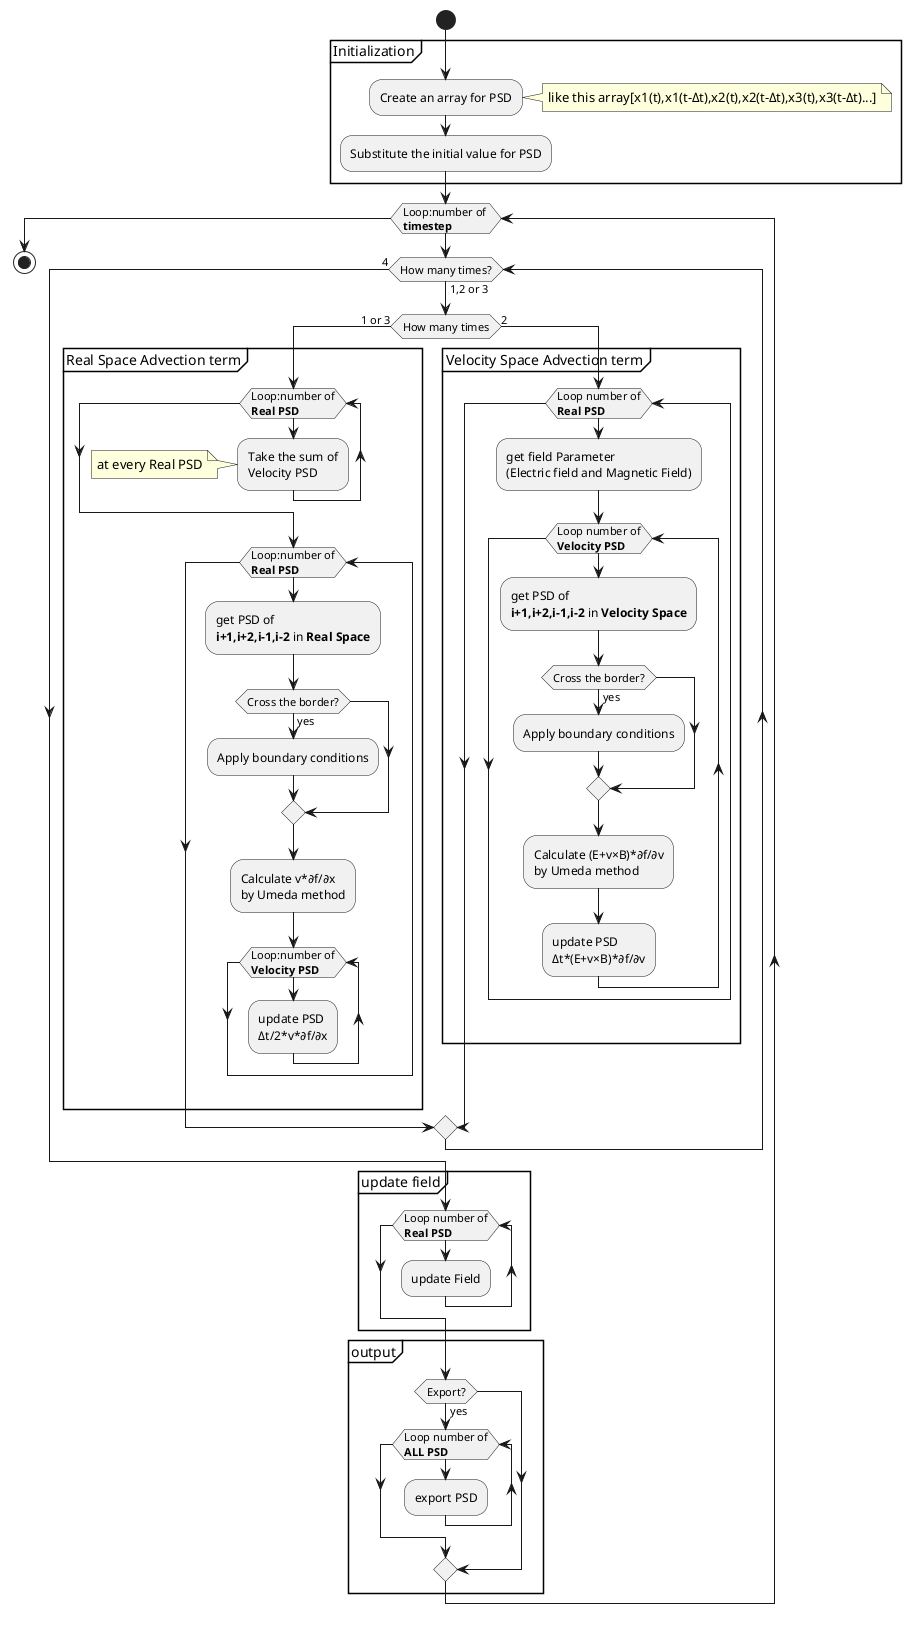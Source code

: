 @startuml activity_diagram_outline
start 
partition Initialization {
    :Create an array for PSD;
    note right:like this array[x1(t),x1(t-Δt),x2(t),x2(t-Δt),x3(t),x3(t-Δt)...]

    :Substitute the initial value for PSD;
}

while(Loop:number of \n**timestep**)
    while(How many times?) is (1,2 or 3)
        if(How many times) then(1 or 3)
     
            partition "Real Space Advection term" {
                while (Loop:number of\n**Real PSD**)
                    :Take the sum of
                    Velocity PSD;
                    note:at every Real PSD
                endwhile

                while(Loop:number of\n**Real PSD**)
                    :get PSD of 
                    **i+1,i+2,i-1,i-2** in **Real Space**;
                    
                    if(Cross the border?) then(yes)
                    :Apply boundary conditions;
                    endif

                    :Calculate v*∂f/∂x 
                    by Umeda method;
                    while(Loop:number of\n**Velocity PSD**)
                        :update PSD 
                        Δt/2*v*∂f/∂x;
                    endwhile

                endwhile
            }
        else(2)
            partition "Velocity Space Advection term"{
                while(Loop number of\n**Real PSD**)
                    :get field Parameter
                    (Electric field and Magnetic Field);
                    while(Loop number of\n**Velocity PSD**)
                        :get PSD of 
                        **i+1,i+2,i-1,i-2** in **Velocity Space**;
                        
                        if(Cross the border?) then(yes)
                        :Apply boundary conditions;
                        endif

                        :Calculate (E+v×B)*∂f/∂v 
                        by Umeda method;
                        :update PSD 
                        Δt*(E+v×B)*∂f/∂v;
                    endwhile
                endwhile
            }
        endif
    end while(4)

    partition "update field" {
        while(Loop number of\n**Real PSD**)
                :update Field;
        endwhile
    }

    partition output {
        if(Export?) then (yes)
            while(Loop number of\n**ALL PSD**)
                :export PSD;
            endwhile
        endif
    }
endwhile


stop

@end uml

